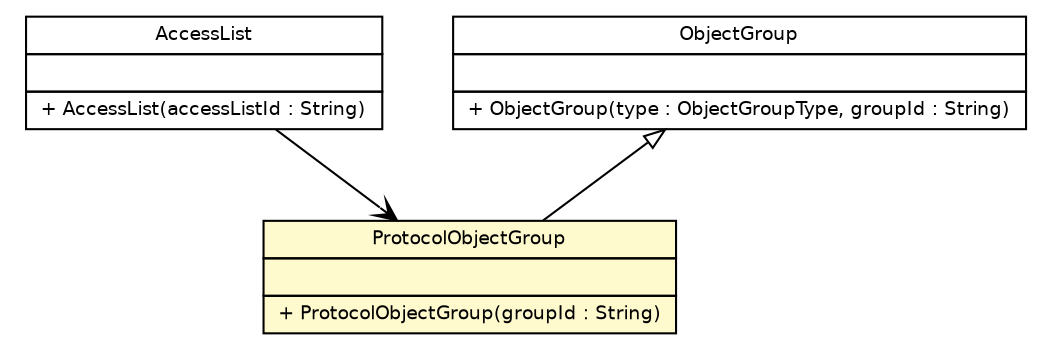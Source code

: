 #!/usr/local/bin/dot
#
# Class diagram 
# Generated by UmlGraph version 4.6 (http://www.spinellis.gr/sw/umlgraph)
#

digraph G {
	edge [fontname="Helvetica",fontsize=10,labelfontname="Helvetica",labelfontsize=10];
	node [fontname="Helvetica",fontsize=10,shape=plaintext];
	// fr.univrennes1.cri.jtacl.equipments.cisco.pix.ProtocolObjectGroup
	c10552 [label=<<table border="0" cellborder="1" cellspacing="0" cellpadding="2" port="p" bgcolor="lemonChiffon" href="./ProtocolObjectGroup.html">
		<tr><td><table border="0" cellspacing="0" cellpadding="1">
			<tr><td> ProtocolObjectGroup </td></tr>
		</table></td></tr>
		<tr><td><table border="0" cellspacing="0" cellpadding="1">
			<tr><td align="left">  </td></tr>
		</table></td></tr>
		<tr><td><table border="0" cellspacing="0" cellpadding="1">
			<tr><td align="left"> + ProtocolObjectGroup(groupId : String) </td></tr>
		</table></td></tr>
		</table>>, fontname="Helvetica", fontcolor="black", fontsize=9.0];
	// fr.univrennes1.cri.jtacl.equipments.cisco.pix.AccessList
	c10555 [label=<<table border="0" cellborder="1" cellspacing="0" cellpadding="2" port="p" href="./AccessList.html">
		<tr><td><table border="0" cellspacing="0" cellpadding="1">
			<tr><td> AccessList </td></tr>
		</table></td></tr>
		<tr><td><table border="0" cellspacing="0" cellpadding="1">
			<tr><td align="left">  </td></tr>
		</table></td></tr>
		<tr><td><table border="0" cellspacing="0" cellpadding="1">
			<tr><td align="left"> + AccessList(accessListId : String) </td></tr>
		</table></td></tr>
		</table>>, fontname="Helvetica", fontcolor="black", fontsize=9.0];
	// fr.univrennes1.cri.jtacl.equipments.cisco.pix.ObjectGroup
	c10566 [label=<<table border="0" cellborder="1" cellspacing="0" cellpadding="2" port="p" href="./ObjectGroup.html">
		<tr><td><table border="0" cellspacing="0" cellpadding="1">
			<tr><td> ObjectGroup </td></tr>
		</table></td></tr>
		<tr><td><table border="0" cellspacing="0" cellpadding="1">
			<tr><td align="left">  </td></tr>
		</table></td></tr>
		<tr><td><table border="0" cellspacing="0" cellpadding="1">
			<tr><td align="left"> + ObjectGroup(type : ObjectGroupType, groupId : String) </td></tr>
		</table></td></tr>
		</table>>, fontname="Helvetica", fontcolor="black", fontsize=9.0];
	//fr.univrennes1.cri.jtacl.equipments.cisco.pix.ProtocolObjectGroup extends fr.univrennes1.cri.jtacl.equipments.cisco.pix.ObjectGroup
	c10566:p -> c10552:p [dir=back,arrowtail=empty];
	// fr.univrennes1.cri.jtacl.equipments.cisco.pix.AccessList NAVASSOC fr.univrennes1.cri.jtacl.equipments.cisco.pix.ProtocolObjectGroup
	c10555:p -> c10552:p [taillabel="", label="", headlabel="", fontname="Helvetica", fontcolor="black", fontsize=10.0, color="black", arrowhead=open];
}

